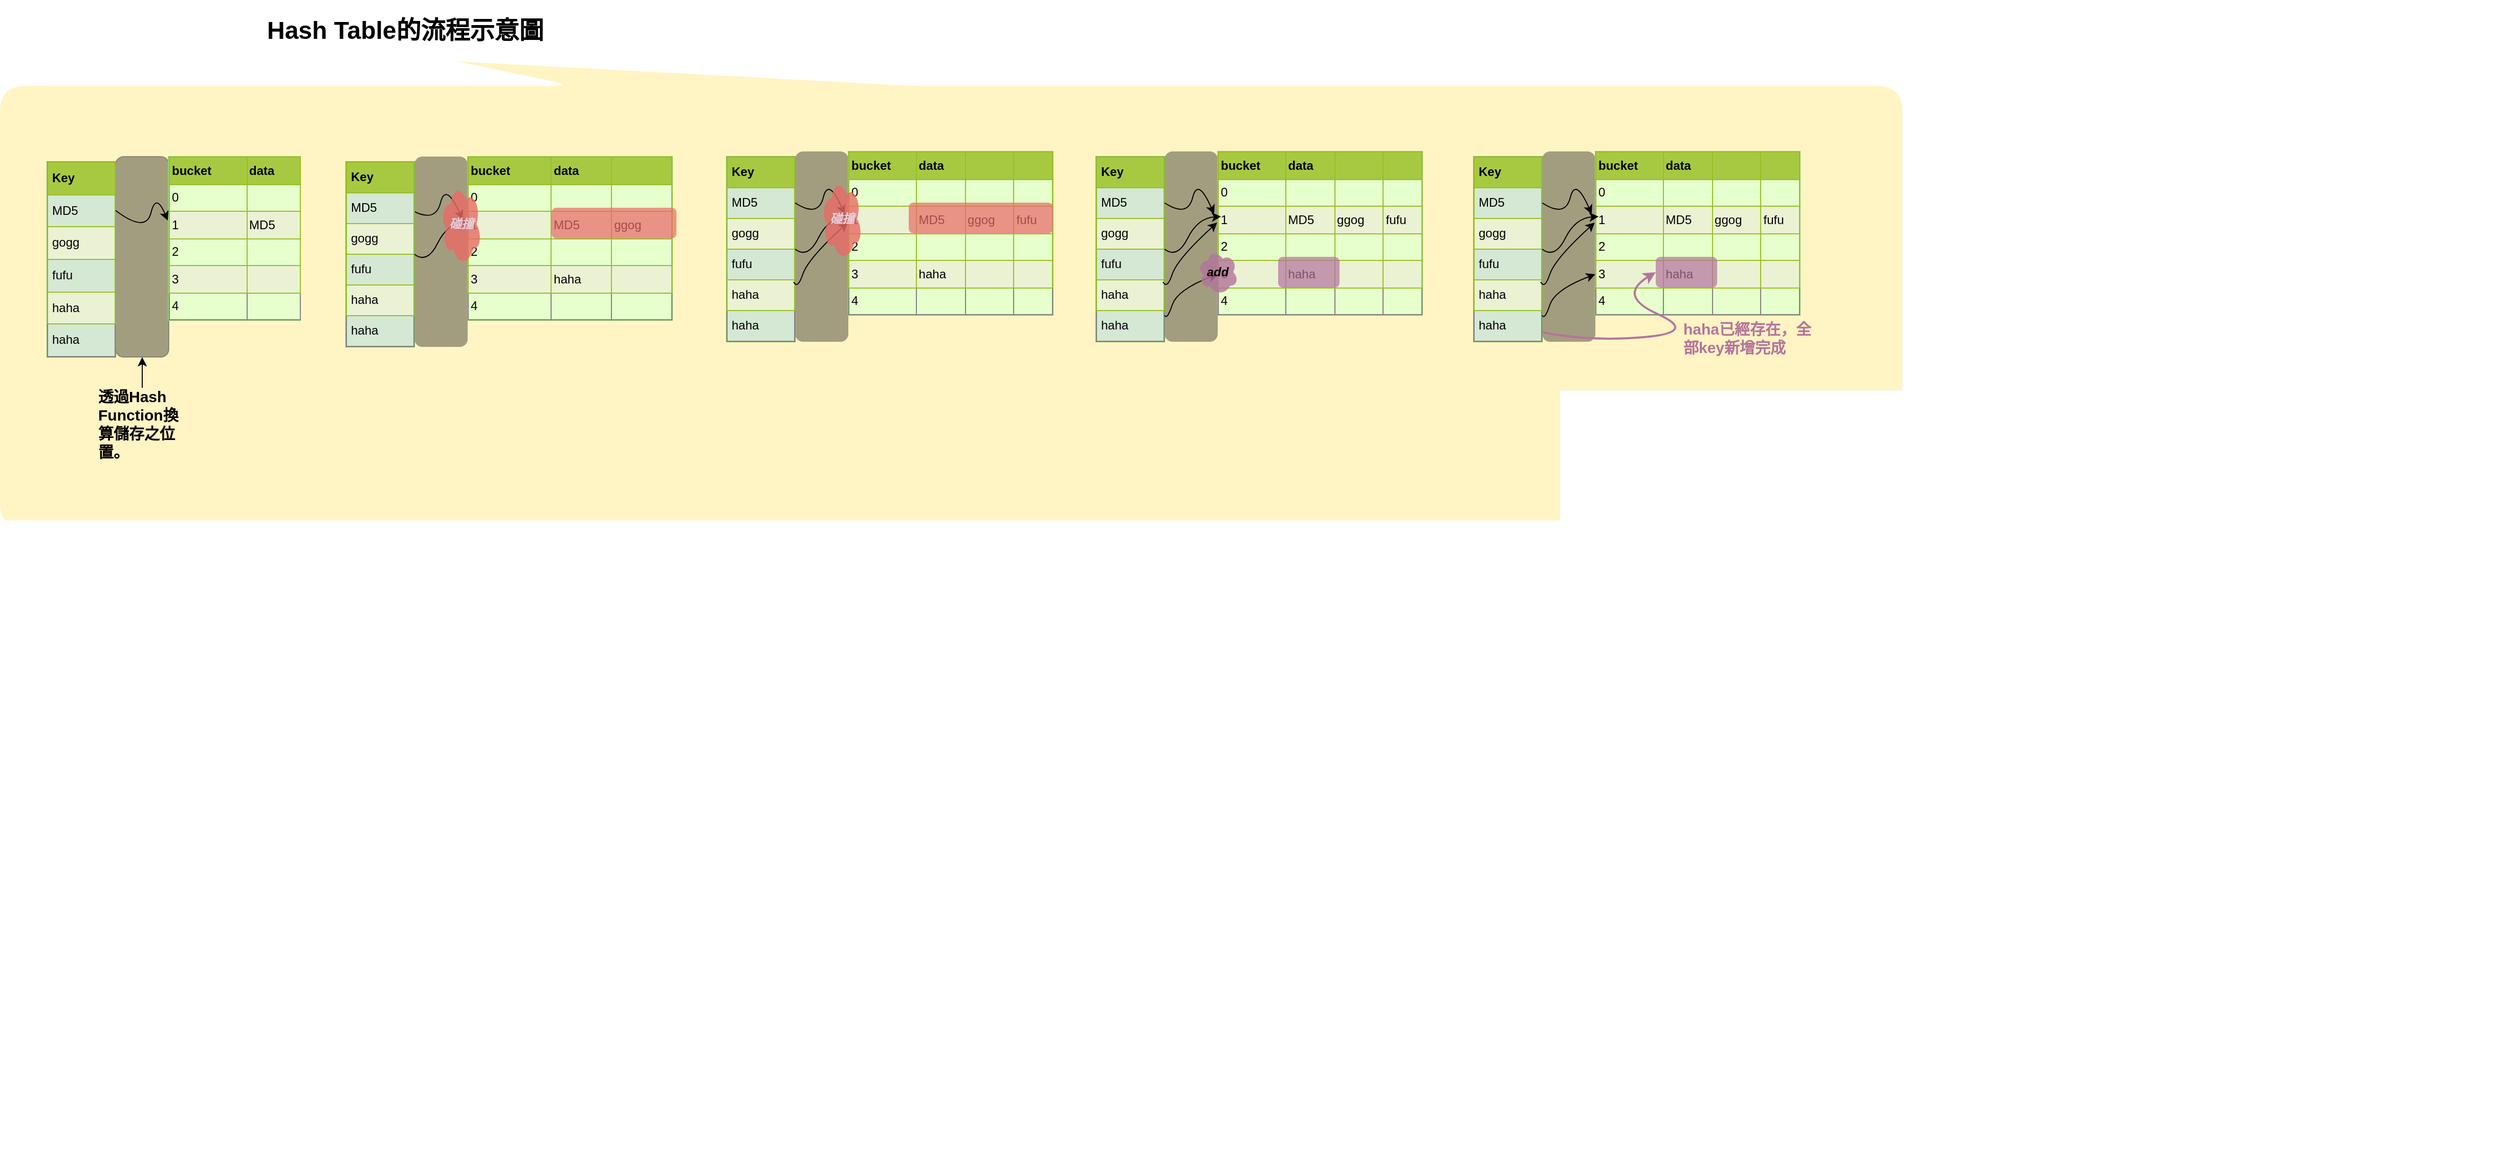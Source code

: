 <mxfile version="12.3.3" type="device" pages="1"><diagram id="zfg-Ta_0PXxhBNGtbEZO" name="第1頁"><mxGraphModel dx="768" dy="506" grid="1" gridSize="10" guides="1" tooltips="1" connect="1" arrows="1" fold="1" page="1" pageScale="1" pageWidth="827" pageHeight="1169" math="0" shadow="0"><root><mxCell id="0"/><mxCell id="1" parent="0"/><mxCell id="-Kiuao5-XQmQE-Mk2HIP-12" value="" style="group;opacity=40;container=1;fontStyle=1" parent="1" vertex="1" connectable="0"><mxGeometry x="26" y="100" width="2426" height="1118" as="geometry"/></mxCell><mxCell id="Rqk1GjuLt_yA-Oc96qdx-2" value="" style="shape=callout;whiteSpace=wrap;html=1;perimeter=calloutPerimeter;fontFamily=Helvetica;fontSize=12;fontColor=#000000;align=center;strokeColor=none;strokeWidth=8;rounded=1;arcSize=50;base=330;fillColor=#FFF4C3;position2=0.76;rotation=180;size=24;position=0.52;" vertex="1" parent="-Kiuao5-XQmQE-Mk2HIP-12"><mxGeometry x="-16" y="41" width="1859" height="457" as="geometry"/></mxCell><mxCell id="Rqk1GjuLt_yA-Oc96qdx-5" value="" style="rounded=1;whiteSpace=wrap;html=1;strokeColor=#36393d;fillColor=#1A1A1A;opacity=40;" vertex="1" parent="-Kiuao5-XQmQE-Mk2HIP-12"><mxGeometry x="97" y="134" width="52" height="196" as="geometry"/></mxCell><mxCell id="Rqk1GjuLt_yA-Oc96qdx-1" value="&lt;h1&gt;Hash Table的流程示意圖&lt;/h1&gt;" style="text;html=1;strokeColor=none;fillColor=none;spacing=5;spacingTop=-20;whiteSpace=wrap;overflow=hidden;rounded=0;glass=0;comic=1;" vertex="1" parent="-Kiuao5-XQmQE-Mk2HIP-12"><mxGeometry x="239.5" y="-8.886" width="330" height="116.856" as="geometry"/></mxCell><mxCell id="Rqk1GjuLt_yA-Oc96qdx-3" value="&lt;table border=&quot;1&quot; width=&quot;100%&quot; cellpadding=&quot;4&quot; style=&quot;width: 100% ; height: 100% ; border-collapse: collapse&quot;&gt;&lt;tbody&gt;&lt;tr style=&quot;background-color: rgb(167 , 201 , 66) ; border: 1px solid rgb(152 , 191 , 33)&quot;&gt;&lt;th align=&quot;left&quot;&gt;Key&lt;/th&gt;&lt;/tr&gt;&lt;tr style=&quot;border: 1px solid #98bf21&quot;&gt;&lt;td&gt;MD5&lt;/td&gt;&lt;/tr&gt;&lt;tr style=&quot;background-color: #eaf2d3 ; border: 1px solid #98bf21&quot;&gt;&lt;td&gt;gogg&lt;/td&gt;&lt;/tr&gt;&lt;tr style=&quot;border: 1px solid #98bf21&quot;&gt;&lt;td&gt;fufu&lt;/td&gt;&lt;/tr&gt;&lt;tr style=&quot;background-color: #eaf2d3 ; border: 1px solid #98bf21&quot;&gt;&lt;td&gt;haha&lt;/td&gt;&lt;/tr&gt;&lt;tr&gt;&lt;td&gt;haha&lt;/td&gt;&lt;/tr&gt;&lt;/tbody&gt;&lt;/table&gt;" style="text;html=1;strokeColor=#82b366;fillColor=#d5e8d4;overflow=fill;rounded=0;" vertex="1" parent="-Kiuao5-XQmQE-Mk2HIP-12"><mxGeometry x="30" y="139" width="67" height="191" as="geometry"/></mxCell><mxCell id="Rqk1GjuLt_yA-Oc96qdx-6" value="&lt;table border=&quot;1&quot; width=&quot;100%&quot; cellpadding=&quot;2&quot; style=&quot;width: 100% ; height: 100% ; border-collapse: collapse&quot; align=&quot;center&quot;&gt;&lt;tbody&gt;&lt;tr style=&quot;background-color: rgb(167 , 201 , 66) ; border: 1px solid rgb(152 , 191 , 33)&quot;&gt;&lt;th align=&quot;left&quot;&gt;bucket&lt;/th&gt;&lt;th align=&quot;left&quot;&gt;data&lt;/th&gt;&lt;/tr&gt;&lt;tr style=&quot;border: 1px solid #98bf21&quot;&gt;&lt;td&gt;0&lt;/td&gt;&lt;td&gt;&lt;br&gt;&lt;/td&gt;&lt;/tr&gt;&lt;tr style=&quot;background-color: #eaf2d3 ; border: 1px solid #98bf21&quot;&gt;&lt;td&gt;1&lt;/td&gt;&lt;td&gt;MD5&lt;/td&gt;&lt;/tr&gt;&lt;tr style=&quot;border: 1px solid #98bf21&quot;&gt;&lt;td&gt;2&lt;/td&gt;&lt;td&gt;&lt;br&gt;&lt;/td&gt;&lt;/tr&gt;&lt;tr style=&quot;background-color: #eaf2d3 ; border: 1px solid #98bf21&quot;&gt;&lt;td&gt;3&lt;/td&gt;&lt;td&gt;&lt;br&gt;&lt;/td&gt;&lt;/tr&gt;&lt;tr&gt;&lt;td&gt;4&lt;/td&gt;&lt;td&gt;&lt;br&gt;&lt;/td&gt;&lt;/tr&gt;&lt;/tbody&gt;&lt;/table&gt;" style="text;html=1;strokeColor=#97D077;fillColor=#E6FFCC;overflow=fill;rounded=0;fontColor=#000000;" vertex="1" parent="-Kiuao5-XQmQE-Mk2HIP-12"><mxGeometry x="148.5" y="134" width="129" height="160" as="geometry"/></mxCell><mxCell id="Rqk1GjuLt_yA-Oc96qdx-9" value="" style="curved=1;endArrow=classic;html=1;exitX=1;exitY=0.25;exitDx=0;exitDy=0;entryX=-0.018;entryY=0.383;entryDx=0;entryDy=0;entryPerimeter=0;" edge="1" parent="-Kiuao5-XQmQE-Mk2HIP-12"><mxGeometry width="50" height="50" relative="1" as="geometry"><mxPoint x="387" y="186.75" as="sourcePoint"/><mxPoint x="436.178" y="195.28" as="targetPoint"/><Array as="points"><mxPoint x="409.5" y="199"/><mxPoint x="419.5" y="159"/></Array></mxGeometry></mxCell><mxCell id="Rqk1GjuLt_yA-Oc96qdx-15" style="edgeStyle=orthogonalEdgeStyle;rounded=0;orthogonalLoop=1;jettySize=auto;html=1;entryX=0.5;entryY=1;entryDx=0;entryDy=0;fontColor=#000000;" edge="1" parent="-Kiuao5-XQmQE-Mk2HIP-12" source="Rqk1GjuLt_yA-Oc96qdx-11" target="Rqk1GjuLt_yA-Oc96qdx-5"><mxGeometry relative="1" as="geometry"/></mxCell><mxCell id="Rqk1GjuLt_yA-Oc96qdx-11" value="&lt;h1 style=&quot;font-size: 15px&quot;&gt;&lt;font style=&quot;font-size: 15px&quot;&gt;透過Hash Function換算儲存之位置。&lt;/font&gt;&lt;/h1&gt;" style="text;html=1;strokeColor=none;fillColor=none;spacing=5;spacingTop=-20;whiteSpace=wrap;overflow=hidden;rounded=0;fontColor=#000000;" vertex="1" parent="-Kiuao5-XQmQE-Mk2HIP-12"><mxGeometry x="75" y="360" width="96" height="70" as="geometry"/></mxCell><mxCell id="Rqk1GjuLt_yA-Oc96qdx-51" value="" style="rounded=1;whiteSpace=wrap;html=1;strokeColor=none;fillColor=#1A1A1A;opacity=40;" vertex="1" parent="-Kiuao5-XQmQE-Mk2HIP-12"><mxGeometry x="761" y="129" width="52" height="186" as="geometry"/></mxCell><mxCell id="Rqk1GjuLt_yA-Oc96qdx-52" value="&lt;table border=&quot;1&quot; width=&quot;100%&quot; cellpadding=&quot;4&quot; style=&quot;width: 100% ; height: 100% ; border-collapse: collapse&quot;&gt;&lt;tbody&gt;&lt;tr style=&quot;background-color: rgb(167 , 201 , 66) ; border: 1px solid rgb(152 , 191 , 33)&quot;&gt;&lt;th align=&quot;left&quot;&gt;Key&lt;/th&gt;&lt;/tr&gt;&lt;tr style=&quot;border: 1px solid #98bf21&quot;&gt;&lt;td&gt;MD5&lt;/td&gt;&lt;/tr&gt;&lt;tr style=&quot;background-color: #eaf2d3 ; border: 1px solid #98bf21&quot;&gt;&lt;td&gt;gogg&lt;/td&gt;&lt;/tr&gt;&lt;tr style=&quot;border: 1px solid #98bf21&quot;&gt;&lt;td&gt;fufu&lt;/td&gt;&lt;/tr&gt;&lt;tr style=&quot;background-color: #eaf2d3 ; border: 1px solid #98bf21&quot;&gt;&lt;td&gt;haha&lt;/td&gt;&lt;/tr&gt;&lt;tr&gt;&lt;td&gt;haha&lt;/td&gt;&lt;/tr&gt;&lt;/tbody&gt;&lt;/table&gt;" style="text;html=1;strokeColor=#82b366;fillColor=#d5e8d4;overflow=fill;rounded=0;" vertex="1" parent="-Kiuao5-XQmQE-Mk2HIP-12"><mxGeometry x="694" y="134" width="67" height="181" as="geometry"/></mxCell><mxCell id="Rqk1GjuLt_yA-Oc96qdx-53" value="" style="curved=1;endArrow=classic;html=1;entryX=-0.003;entryY=0.434;entryDx=0;entryDy=0;entryPerimeter=0;" edge="1" parent="-Kiuao5-XQmQE-Mk2HIP-12" target="Rqk1GjuLt_yA-Oc96qdx-54"><mxGeometry width="50" height="50" relative="1" as="geometry"><mxPoint x="759.5" y="256.533" as="sourcePoint"/><mxPoint x="795.5" y="-66" as="targetPoint"/><Array as="points"><mxPoint x="763.5" y="264"/><mxPoint x="773.5" y="234"/></Array></mxGeometry></mxCell><mxCell id="Rqk1GjuLt_yA-Oc96qdx-54" value="&lt;table border=&quot;1&quot; width=&quot;100%&quot; cellpadding=&quot;2&quot; style=&quot;width: 100% ; height: 100% ; border-collapse: collapse&quot; align=&quot;center&quot;&gt;&lt;tbody&gt;&lt;tr style=&quot;background-color: rgb(167 , 201 , 66) ; border: 1px solid rgb(152 , 191 , 33)&quot;&gt;&lt;th align=&quot;left&quot;&gt;bucket&lt;/th&gt;&lt;th align=&quot;left&quot;&gt;data&lt;/th&gt;&lt;td&gt;&lt;br&gt;&lt;/td&gt;&lt;td&gt;&lt;br&gt;&lt;/td&gt;&lt;/tr&gt;&lt;tr style=&quot;border: 1px solid #98bf21&quot;&gt;&lt;td&gt;0&lt;/td&gt;&lt;td&gt;&lt;br&gt;&lt;/td&gt;&lt;td&gt;&lt;br&gt;&lt;/td&gt;&lt;td&gt;&lt;br&gt;&lt;/td&gt;&lt;/tr&gt;&lt;tr style=&quot;background-color: #eaf2d3 ; border: 1px solid #98bf21&quot;&gt;&lt;td&gt;1&lt;/td&gt;&lt;td&gt;MD5&lt;/td&gt;&lt;td&gt;ggog&lt;/td&gt;&lt;td&gt;fufu&lt;/td&gt;&lt;/tr&gt;&lt;tr style=&quot;border: 1px solid #98bf21&quot;&gt;&lt;td&gt;2&lt;/td&gt;&lt;td&gt;&lt;br&gt;&lt;/td&gt;&lt;td&gt;&lt;br&gt;&lt;/td&gt;&lt;td&gt;&lt;br&gt;&lt;/td&gt;&lt;/tr&gt;&lt;tr style=&quot;background-color: #eaf2d3 ; border: 1px solid #98bf21&quot;&gt;&lt;td&gt;3&lt;/td&gt;&lt;td&gt;haha&lt;/td&gt;&lt;td&gt;&lt;br&gt;&lt;/td&gt;&lt;td&gt;&lt;br&gt;&lt;/td&gt;&lt;/tr&gt;&lt;tr&gt;&lt;td&gt;4&lt;/td&gt;&lt;td&gt;&lt;br&gt;&lt;/td&gt;&lt;td&gt;&lt;br&gt;&lt;/td&gt;&lt;td&gt;&lt;br&gt;&lt;/td&gt;&lt;/tr&gt;&lt;/tbody&gt;&lt;/table&gt;" style="text;html=1;strokeColor=#97D077;fillColor=#E6FFCC;overflow=fill;rounded=0;fontColor=#000000;" vertex="1" parent="-Kiuao5-XQmQE-Mk2HIP-12"><mxGeometry x="813" y="129" width="200" height="160" as="geometry"/></mxCell><mxCell id="Rqk1GjuLt_yA-Oc96qdx-56" value="" style="curved=1;endArrow=classic;html=1;exitX=1;exitY=0.5;exitDx=0;exitDy=0;entryX=0.016;entryY=0.398;entryDx=0;entryDy=0;entryPerimeter=0;" edge="1" parent="-Kiuao5-XQmQE-Mk2HIP-12" source="Rqk1GjuLt_yA-Oc96qdx-52" target="Rqk1GjuLt_yA-Oc96qdx-54"><mxGeometry width="50" height="50" relative="1" as="geometry"><mxPoint x="575.5" y="434" as="sourcePoint"/><mxPoint x="785.5" y="-86" as="targetPoint"/><Array as="points"><mxPoint x="773.5" y="234"/><mxPoint x="793.5" y="194"/></Array></mxGeometry></mxCell><mxCell id="Rqk1GjuLt_yA-Oc96qdx-57" value="" style="curved=1;endArrow=classic;html=1;exitX=1;exitY=0.25;exitDx=0;exitDy=0;entryX=-0.018;entryY=0.383;entryDx=0;entryDy=0;entryPerimeter=0;" edge="1" parent="-Kiuao5-XQmQE-Mk2HIP-12" source="Rqk1GjuLt_yA-Oc96qdx-52" target="Rqk1GjuLt_yA-Oc96qdx-54"><mxGeometry width="50" height="50" relative="1" as="geometry"><mxPoint x="681.5" y="-116" as="sourcePoint"/><mxPoint x="795.5" y="-96" as="targetPoint"/><Array as="points"><mxPoint x="783.5" y="194"/><mxPoint x="793.5" y="154"/></Array></mxGeometry></mxCell><mxCell id="Rqk1GjuLt_yA-Oc96qdx-58" value="&lt;b&gt;&lt;i&gt;&lt;font color=&quot;#e6d0de&quot;&gt;碰撞&lt;/font&gt;&lt;/i&gt;&lt;/b&gt;" style="ellipse;shape=cloud;whiteSpace=wrap;html=1;gradientColor=none;gradientDirection=west;fillColor=#EA6B66;strokeColor=none;strokeWidth=5;opacity=80;" vertex="1" parent="-Kiuao5-XQmQE-Mk2HIP-12"><mxGeometry x="786.5" y="155" width="40" height="80" as="geometry"/></mxCell><mxCell id="Rqk1GjuLt_yA-Oc96qdx-59" value="" style="rounded=1;whiteSpace=wrap;html=1;fontFamily=Helvetica;fontSize=12;fontColor=#000000;align=center;strokeWidth=5;fillColor=#EA6B66;strokeColor=none;opacity=70;" vertex="1" parent="-Kiuao5-XQmQE-Mk2HIP-12"><mxGeometry x="872" y="179" width="141" height="30" as="geometry"/></mxCell><mxCell id="Rqk1GjuLt_yA-Oc96qdx-65" value="" style="rounded=1;whiteSpace=wrap;html=1;strokeColor=none;fillColor=#1A1A1A;opacity=40;" vertex="1" parent="-Kiuao5-XQmQE-Mk2HIP-12"><mxGeometry x="1122" y="129" width="52" height="186" as="geometry"/></mxCell><mxCell id="Rqk1GjuLt_yA-Oc96qdx-66" value="&lt;table border=&quot;1&quot; width=&quot;100%&quot; cellpadding=&quot;4&quot; style=&quot;width: 100% ; height: 100% ; border-collapse: collapse&quot;&gt;&lt;tbody&gt;&lt;tr style=&quot;background-color: rgb(167 , 201 , 66) ; border: 1px solid rgb(152 , 191 , 33)&quot;&gt;&lt;th align=&quot;left&quot;&gt;Key&lt;/th&gt;&lt;/tr&gt;&lt;tr style=&quot;border: 1px solid #98bf21&quot;&gt;&lt;td&gt;MD5&lt;/td&gt;&lt;/tr&gt;&lt;tr style=&quot;background-color: #eaf2d3 ; border: 1px solid #98bf21&quot;&gt;&lt;td&gt;gogg&lt;/td&gt;&lt;/tr&gt;&lt;tr style=&quot;border: 1px solid #98bf21&quot;&gt;&lt;td&gt;fufu&lt;/td&gt;&lt;/tr&gt;&lt;tr style=&quot;background-color: #eaf2d3 ; border: 1px solid #98bf21&quot;&gt;&lt;td&gt;haha&lt;/td&gt;&lt;/tr&gt;&lt;tr&gt;&lt;td&gt;haha&lt;/td&gt;&lt;/tr&gt;&lt;/tbody&gt;&lt;/table&gt;" style="text;html=1;strokeColor=#82b366;fillColor=#d5e8d4;overflow=fill;rounded=0;" vertex="1" parent="-Kiuao5-XQmQE-Mk2HIP-12"><mxGeometry x="1055" y="134" width="67" height="181" as="geometry"/></mxCell><mxCell id="Rqk1GjuLt_yA-Oc96qdx-67" value="" style="curved=1;endArrow=classic;html=1;entryX=-0.003;entryY=0.434;entryDx=0;entryDy=0;entryPerimeter=0;" edge="1" target="Rqk1GjuLt_yA-Oc96qdx-68" parent="-Kiuao5-XQmQE-Mk2HIP-12"><mxGeometry width="50" height="50" relative="1" as="geometry"><mxPoint x="1120.5" y="256.533" as="sourcePoint"/><mxPoint x="1130.5" y="-166" as="targetPoint"/><Array as="points"><mxPoint x="1124.5" y="264"/><mxPoint x="1134.5" y="234"/></Array></mxGeometry></mxCell><mxCell id="Rqk1GjuLt_yA-Oc96qdx-68" value="&lt;table border=&quot;1&quot; width=&quot;100%&quot; cellpadding=&quot;2&quot; style=&quot;width: 100% ; height: 100% ; border-collapse: collapse&quot; align=&quot;center&quot;&gt;&lt;tbody&gt;&lt;tr style=&quot;background-color: rgb(167 , 201 , 66) ; border: 1px solid rgb(152 , 191 , 33)&quot;&gt;&lt;th align=&quot;left&quot;&gt;bucket&lt;/th&gt;&lt;th align=&quot;left&quot;&gt;data&lt;/th&gt;&lt;td&gt;&lt;br&gt;&lt;/td&gt;&lt;td&gt;&lt;br&gt;&lt;/td&gt;&lt;/tr&gt;&lt;tr style=&quot;border: 1px solid #98bf21&quot;&gt;&lt;td&gt;0&lt;/td&gt;&lt;td&gt;&lt;br&gt;&lt;/td&gt;&lt;td&gt;&lt;br&gt;&lt;/td&gt;&lt;td&gt;&lt;br&gt;&lt;/td&gt;&lt;/tr&gt;&lt;tr style=&quot;background-color: #eaf2d3 ; border: 1px solid #98bf21&quot;&gt;&lt;td&gt;1&lt;/td&gt;&lt;td&gt;MD5&lt;/td&gt;&lt;td&gt;ggog&lt;/td&gt;&lt;td&gt;fufu&lt;/td&gt;&lt;/tr&gt;&lt;tr style=&quot;border: 1px solid #98bf21&quot;&gt;&lt;td&gt;2&lt;/td&gt;&lt;td&gt;&lt;br&gt;&lt;/td&gt;&lt;td&gt;&lt;br&gt;&lt;/td&gt;&lt;td&gt;&lt;br&gt;&lt;/td&gt;&lt;/tr&gt;&lt;tr style=&quot;background-color: #eaf2d3 ; border: 1px solid #98bf21&quot;&gt;&lt;td&gt;3&lt;/td&gt;&lt;td&gt;haha&lt;/td&gt;&lt;td&gt;&lt;br&gt;&lt;/td&gt;&lt;td&gt;&lt;br&gt;&lt;/td&gt;&lt;/tr&gt;&lt;tr&gt;&lt;td&gt;4&lt;/td&gt;&lt;td&gt;&lt;br&gt;&lt;/td&gt;&lt;td&gt;&lt;br&gt;&lt;/td&gt;&lt;td&gt;&lt;br&gt;&lt;/td&gt;&lt;/tr&gt;&lt;/tbody&gt;&lt;/table&gt;" style="text;html=1;strokeColor=#97D077;fillColor=#E6FFCC;overflow=fill;rounded=0;fontColor=#000000;" vertex="1" parent="-Kiuao5-XQmQE-Mk2HIP-12"><mxGeometry x="1174" y="129" width="200" height="160" as="geometry"/></mxCell><mxCell id="Rqk1GjuLt_yA-Oc96qdx-69" value="" style="curved=1;endArrow=classic;html=1;entryX=0;entryY=0.75;entryDx=0;entryDy=0;" edge="1" source="Rqk1GjuLt_yA-Oc96qdx-66" target="Rqk1GjuLt_yA-Oc96qdx-68" parent="-Kiuao5-XQmQE-Mk2HIP-12"><mxGeometry width="50" height="50" relative="1" as="geometry"><mxPoint x="1060.5" y="-106" as="sourcePoint"/><mxPoint x="1080.5" y="-136" as="targetPoint"/><Array as="points"><mxPoint x="1124.5" y="294"/><mxPoint x="1134.5" y="264"/></Array></mxGeometry></mxCell><mxCell id="Rqk1GjuLt_yA-Oc96qdx-70" value="" style="curved=1;endArrow=classic;html=1;exitX=1;exitY=0.5;exitDx=0;exitDy=0;entryX=0.016;entryY=0.398;entryDx=0;entryDy=0;entryPerimeter=0;" edge="1" source="Rqk1GjuLt_yA-Oc96qdx-66" target="Rqk1GjuLt_yA-Oc96qdx-68" parent="-Kiuao5-XQmQE-Mk2HIP-12"><mxGeometry width="50" height="50" relative="1" as="geometry"><mxPoint x="910.5" y="334" as="sourcePoint"/><mxPoint x="1120.5" y="-186" as="targetPoint"/><Array as="points"><mxPoint x="1134.5" y="234"/><mxPoint x="1154.5" y="194"/></Array></mxGeometry></mxCell><mxCell id="Rqk1GjuLt_yA-Oc96qdx-71" value="" style="curved=1;endArrow=classic;html=1;exitX=1;exitY=0.25;exitDx=0;exitDy=0;entryX=-0.018;entryY=0.383;entryDx=0;entryDy=0;entryPerimeter=0;" edge="1" source="Rqk1GjuLt_yA-Oc96qdx-66" target="Rqk1GjuLt_yA-Oc96qdx-68" parent="-Kiuao5-XQmQE-Mk2HIP-12"><mxGeometry width="50" height="50" relative="1" as="geometry"><mxPoint x="1016.5" y="-216" as="sourcePoint"/><mxPoint x="1130.5" y="-196" as="targetPoint"/><Array as="points"><mxPoint x="1144.5" y="194"/><mxPoint x="1154.5" y="154"/></Array></mxGeometry></mxCell><mxCell id="Rqk1GjuLt_yA-Oc96qdx-74" value="&lt;b&gt;&lt;i&gt;add&lt;/i&gt;&lt;/b&gt;" style="ellipse;shape=cloud;whiteSpace=wrap;html=1;gradientDirection=west;fillColor=#B5739D;strokeColor=none;strokeWidth=5;opacity=80;fontColor=#000000;" vertex="1" parent="-Kiuao5-XQmQE-Mk2HIP-12"><mxGeometry x="1154" y="225" width="40" height="44" as="geometry"/></mxCell><mxCell id="Rqk1GjuLt_yA-Oc96qdx-75" value="" style="rounded=1;whiteSpace=wrap;html=1;fontFamily=Helvetica;fontSize=12;fontColor=#000000;align=center;strokeWidth=5;fillColor=#B5739D;strokeColor=none;opacity=70;" vertex="1" parent="-Kiuao5-XQmQE-Mk2HIP-12"><mxGeometry x="1233" y="232" width="60" height="30" as="geometry"/></mxCell><mxCell id="Rqk1GjuLt_yA-Oc96qdx-78" value="" style="rounded=1;whiteSpace=wrap;html=1;strokeColor=none;fillColor=#1A1A1A;opacity=40;" vertex="1" parent="-Kiuao5-XQmQE-Mk2HIP-12"><mxGeometry x="1491" y="129" width="52" height="186" as="geometry"/></mxCell><mxCell id="Rqk1GjuLt_yA-Oc96qdx-79" value="&lt;table border=&quot;1&quot; width=&quot;100%&quot; cellpadding=&quot;4&quot; style=&quot;width: 100% ; height: 100% ; border-collapse: collapse&quot;&gt;&lt;tbody&gt;&lt;tr style=&quot;background-color: rgb(167 , 201 , 66) ; border: 1px solid rgb(152 , 191 , 33)&quot;&gt;&lt;th align=&quot;left&quot;&gt;Key&lt;/th&gt;&lt;/tr&gt;&lt;tr style=&quot;border: 1px solid #98bf21&quot;&gt;&lt;td&gt;MD5&lt;/td&gt;&lt;/tr&gt;&lt;tr style=&quot;background-color: #eaf2d3 ; border: 1px solid #98bf21&quot;&gt;&lt;td&gt;gogg&lt;/td&gt;&lt;/tr&gt;&lt;tr style=&quot;border: 1px solid #98bf21&quot;&gt;&lt;td&gt;fufu&lt;/td&gt;&lt;/tr&gt;&lt;tr style=&quot;background-color: #eaf2d3 ; border: 1px solid #98bf21&quot;&gt;&lt;td&gt;haha&lt;/td&gt;&lt;/tr&gt;&lt;tr&gt;&lt;td&gt;haha&lt;/td&gt;&lt;/tr&gt;&lt;/tbody&gt;&lt;/table&gt;" style="text;html=1;strokeColor=#82b366;fillColor=#d5e8d4;overflow=fill;rounded=0;" vertex="1" parent="-Kiuao5-XQmQE-Mk2HIP-12"><mxGeometry x="1424" y="134" width="67" height="181" as="geometry"/></mxCell><mxCell id="Rqk1GjuLt_yA-Oc96qdx-80" value="" style="curved=1;endArrow=classic;html=1;entryX=-0.003;entryY=0.434;entryDx=0;entryDy=0;entryPerimeter=0;" edge="1" target="Rqk1GjuLt_yA-Oc96qdx-81" parent="-Kiuao5-XQmQE-Mk2HIP-12"><mxGeometry width="50" height="50" relative="1" as="geometry"><mxPoint x="1489.5" y="256.533" as="sourcePoint"/><mxPoint x="1473.5" y="-266" as="targetPoint"/><Array as="points"><mxPoint x="1493.5" y="264"/><mxPoint x="1503.5" y="234"/></Array></mxGeometry></mxCell><mxCell id="Rqk1GjuLt_yA-Oc96qdx-81" value="&lt;table border=&quot;1&quot; width=&quot;100%&quot; cellpadding=&quot;2&quot; style=&quot;width: 100% ; height: 100% ; border-collapse: collapse&quot; align=&quot;center&quot;&gt;&lt;tbody&gt;&lt;tr style=&quot;background-color: rgb(167 , 201 , 66) ; border: 1px solid rgb(152 , 191 , 33)&quot;&gt;&lt;th align=&quot;left&quot;&gt;bucket&lt;/th&gt;&lt;th align=&quot;left&quot;&gt;data&lt;/th&gt;&lt;td&gt;&lt;br&gt;&lt;/td&gt;&lt;td&gt;&lt;br&gt;&lt;/td&gt;&lt;/tr&gt;&lt;tr style=&quot;border: 1px solid #98bf21&quot;&gt;&lt;td&gt;0&lt;/td&gt;&lt;td&gt;&lt;br&gt;&lt;/td&gt;&lt;td&gt;&lt;br&gt;&lt;/td&gt;&lt;td&gt;&lt;br&gt;&lt;/td&gt;&lt;/tr&gt;&lt;tr style=&quot;background-color: #eaf2d3 ; border: 1px solid #98bf21&quot;&gt;&lt;td&gt;1&lt;/td&gt;&lt;td&gt;MD5&lt;/td&gt;&lt;td&gt;ggog&lt;/td&gt;&lt;td&gt;fufu&lt;/td&gt;&lt;/tr&gt;&lt;tr style=&quot;border: 1px solid #98bf21&quot;&gt;&lt;td&gt;2&lt;/td&gt;&lt;td&gt;&lt;br&gt;&lt;/td&gt;&lt;td&gt;&lt;br&gt;&lt;/td&gt;&lt;td&gt;&lt;br&gt;&lt;/td&gt;&lt;/tr&gt;&lt;tr style=&quot;background-color: #eaf2d3 ; border: 1px solid #98bf21&quot;&gt;&lt;td&gt;3&lt;/td&gt;&lt;td&gt;haha&lt;/td&gt;&lt;td&gt;&lt;br&gt;&lt;/td&gt;&lt;td&gt;&lt;br&gt;&lt;/td&gt;&lt;/tr&gt;&lt;tr&gt;&lt;td&gt;4&lt;/td&gt;&lt;td&gt;&lt;br&gt;&lt;/td&gt;&lt;td&gt;&lt;br&gt;&lt;/td&gt;&lt;td&gt;&lt;br&gt;&lt;/td&gt;&lt;/tr&gt;&lt;/tbody&gt;&lt;/table&gt;" style="text;html=1;strokeColor=#97D077;fillColor=#E6FFCC;overflow=fill;rounded=0;fontColor=#000000;" vertex="1" parent="-Kiuao5-XQmQE-Mk2HIP-12"><mxGeometry x="1543" y="129" width="200" height="160" as="geometry"/></mxCell><mxCell id="Rqk1GjuLt_yA-Oc96qdx-82" value="" style="curved=1;endArrow=classic;html=1;entryX=0;entryY=0.75;entryDx=0;entryDy=0;" edge="1" source="Rqk1GjuLt_yA-Oc96qdx-79" target="Rqk1GjuLt_yA-Oc96qdx-81" parent="-Kiuao5-XQmQE-Mk2HIP-12"><mxGeometry width="50" height="50" relative="1" as="geometry"><mxPoint x="1403.5" y="-206" as="sourcePoint"/><mxPoint x="1423.5" y="-236" as="targetPoint"/><Array as="points"><mxPoint x="1493.5" y="294"/><mxPoint x="1503.5" y="264"/></Array></mxGeometry></mxCell><mxCell id="Rqk1GjuLt_yA-Oc96qdx-83" value="" style="curved=1;endArrow=classic;html=1;exitX=1;exitY=0.5;exitDx=0;exitDy=0;entryX=0.016;entryY=0.398;entryDx=0;entryDy=0;entryPerimeter=0;" edge="1" source="Rqk1GjuLt_yA-Oc96qdx-79" target="Rqk1GjuLt_yA-Oc96qdx-81" parent="-Kiuao5-XQmQE-Mk2HIP-12"><mxGeometry width="50" height="50" relative="1" as="geometry"><mxPoint x="1253.5" y="234" as="sourcePoint"/><mxPoint x="1463.5" y="-286" as="targetPoint"/><Array as="points"><mxPoint x="1503.5" y="234"/><mxPoint x="1523.5" y="194"/></Array></mxGeometry></mxCell><mxCell id="Rqk1GjuLt_yA-Oc96qdx-84" value="" style="curved=1;endArrow=classic;html=1;exitX=1;exitY=0.25;exitDx=0;exitDy=0;entryX=-0.018;entryY=0.383;entryDx=0;entryDy=0;entryPerimeter=0;" edge="1" source="Rqk1GjuLt_yA-Oc96qdx-79" target="Rqk1GjuLt_yA-Oc96qdx-81" parent="-Kiuao5-XQmQE-Mk2HIP-12"><mxGeometry width="50" height="50" relative="1" as="geometry"><mxPoint x="1359.5" y="-316" as="sourcePoint"/><mxPoint x="1473.5" y="-296" as="targetPoint"/><Array as="points"><mxPoint x="1513.5" y="194"/><mxPoint x="1523.5" y="154"/></Array></mxGeometry></mxCell><mxCell id="Rqk1GjuLt_yA-Oc96qdx-88" value="" style="rounded=1;whiteSpace=wrap;html=1;fontFamily=Helvetica;fontSize=12;fontColor=#000000;align=center;strokeWidth=5;fillColor=#B5739D;strokeColor=none;opacity=70;" vertex="1" parent="-Kiuao5-XQmQE-Mk2HIP-12"><mxGeometry x="1602" y="232" width="60" height="30" as="geometry"/></mxCell><mxCell id="Rqk1GjuLt_yA-Oc96qdx-89" value="" style="curved=1;endArrow=classic;html=1;fontColor=#000000;exitX=1.005;exitY=0.948;exitDx=0;exitDy=0;exitPerimeter=0;entryX=0;entryY=0.5;entryDx=0;entryDy=0;strokeColor=#B5739D;strokeWidth=2;" edge="1" source="Rqk1GjuLt_yA-Oc96qdx-79" target="Rqk1GjuLt_yA-Oc96qdx-88" parent="-Kiuao5-XQmQE-Mk2HIP-12"><mxGeometry width="50" height="50" relative="1" as="geometry"><mxPoint x="1408" y="15" as="sourcePoint"/><mxPoint x="1458" y="-35" as="targetPoint"/><Array as="points"><mxPoint x="1536" y="315"/><mxPoint x="1644" y="306"/><mxPoint x="1564" y="270"/></Array></mxGeometry></mxCell><mxCell id="Rqk1GjuLt_yA-Oc96qdx-90" value="&lt;h1 style=&quot;font-size: 15px&quot;&gt;haha已經存在，全部key新增完成&lt;/h1&gt;" style="text;html=1;strokeColor=none;fillColor=none;spacing=5;spacingTop=-20;whiteSpace=wrap;overflow=hidden;rounded=0;fontColor=#B5739D;" vertex="1" parent="-Kiuao5-XQmQE-Mk2HIP-12"><mxGeometry x="1624" y="294" width="136" height="56" as="geometry"/></mxCell><mxCell id="Rqk1GjuLt_yA-Oc96qdx-92" value="" style="curved=1;endArrow=classic;html=1;exitX=1;exitY=0.25;exitDx=0;exitDy=0;entryX=0.979;entryY=0.319;entryDx=0;entryDy=0;entryPerimeter=0;" edge="1" parent="-Kiuao5-XQmQE-Mk2HIP-12" source="Rqk1GjuLt_yA-Oc96qdx-3" target="Rqk1GjuLt_yA-Oc96qdx-5"><mxGeometry width="50" height="50" relative="1" as="geometry"><mxPoint x="104" y="196.75" as="sourcePoint"/><mxPoint x="153" y="200" as="targetPoint"/><Array as="points"><mxPoint x="126.5" y="209"/><mxPoint x="136.5" y="169"/></Array></mxGeometry></mxCell><mxCell id="Rqk1GjuLt_yA-Oc96qdx-38" value="" style="rounded=1;whiteSpace=wrap;html=1;strokeColor=none;fillColor=#1A1A1A;opacity=40;" vertex="1" parent="1"><mxGeometry x="415" y="234" width="52" height="186" as="geometry"/></mxCell><mxCell id="Rqk1GjuLt_yA-Oc96qdx-39" value="&lt;table border=&quot;1&quot; width=&quot;100%&quot; cellpadding=&quot;4&quot; style=&quot;width: 100% ; height: 100% ; border-collapse: collapse&quot;&gt;&lt;tbody&gt;&lt;tr style=&quot;background-color: rgb(167 , 201 , 66) ; border: 1px solid rgb(152 , 191 , 33)&quot;&gt;&lt;th align=&quot;left&quot;&gt;Key&lt;/th&gt;&lt;/tr&gt;&lt;tr style=&quot;border: 1px solid #98bf21&quot;&gt;&lt;td&gt;MD5&lt;/td&gt;&lt;/tr&gt;&lt;tr style=&quot;background-color: #eaf2d3 ; border: 1px solid #98bf21&quot;&gt;&lt;td&gt;gogg&lt;/td&gt;&lt;/tr&gt;&lt;tr style=&quot;border: 1px solid #98bf21&quot;&gt;&lt;td&gt;fufu&lt;/td&gt;&lt;/tr&gt;&lt;tr style=&quot;background-color: #eaf2d3 ; border: 1px solid #98bf21&quot;&gt;&lt;td&gt;haha&lt;/td&gt;&lt;/tr&gt;&lt;tr&gt;&lt;td&gt;haha&lt;/td&gt;&lt;/tr&gt;&lt;/tbody&gt;&lt;/table&gt;" style="text;html=1;strokeColor=#82b366;fillColor=#d5e8d4;overflow=fill;rounded=0;" vertex="1" parent="1"><mxGeometry x="348" y="239" width="67" height="181" as="geometry"/></mxCell><mxCell id="Rqk1GjuLt_yA-Oc96qdx-41" value="&lt;table border=&quot;1&quot; width=&quot;100%&quot; cellpadding=&quot;2&quot; style=&quot;width: 100% ; height: 100% ; border-collapse: collapse&quot; align=&quot;center&quot;&gt;&lt;tbody&gt;&lt;tr style=&quot;background-color: rgb(167 , 201 , 66) ; border: 1px solid rgb(152 , 191 , 33)&quot;&gt;&lt;th align=&quot;left&quot;&gt;bucket&lt;/th&gt;&lt;th align=&quot;left&quot;&gt;data&lt;/th&gt;&lt;td&gt;&lt;br&gt;&lt;/td&gt;&lt;/tr&gt;&lt;tr style=&quot;border: 1px solid #98bf21&quot;&gt;&lt;td&gt;0&lt;/td&gt;&lt;td&gt;&lt;br&gt;&lt;/td&gt;&lt;td&gt;&lt;br&gt;&lt;/td&gt;&lt;/tr&gt;&lt;tr style=&quot;background-color: #eaf2d3 ; border: 1px solid #98bf21&quot;&gt;&lt;td&gt;1&lt;/td&gt;&lt;td&gt;MD5&lt;/td&gt;&lt;td&gt;ggog&lt;/td&gt;&lt;/tr&gt;&lt;tr style=&quot;border: 1px solid #98bf21&quot;&gt;&lt;td&gt;2&lt;/td&gt;&lt;td&gt;&lt;br&gt;&lt;/td&gt;&lt;td&gt;&lt;br&gt;&lt;/td&gt;&lt;/tr&gt;&lt;tr style=&quot;background-color: #eaf2d3 ; border: 1px solid #98bf21&quot;&gt;&lt;td&gt;3&lt;/td&gt;&lt;td&gt;haha&lt;/td&gt;&lt;td&gt;&lt;br&gt;&lt;/td&gt;&lt;/tr&gt;&lt;tr&gt;&lt;td&gt;4&lt;/td&gt;&lt;td&gt;&lt;br&gt;&lt;/td&gt;&lt;td&gt;&lt;br&gt;&lt;/td&gt;&lt;/tr&gt;&lt;/tbody&gt;&lt;/table&gt;" style="text;html=1;strokeColor=#97D077;fillColor=#E6FFCC;overflow=fill;rounded=0;fontColor=#000000;" vertex="1" parent="1"><mxGeometry x="467" y="234" width="200" height="160" as="geometry"/></mxCell><mxCell id="Rqk1GjuLt_yA-Oc96qdx-43" value="" style="curved=1;endArrow=classic;html=1;exitX=1;exitY=0.5;exitDx=0;exitDy=0;entryX=0.016;entryY=0.398;entryDx=0;entryDy=0;entryPerimeter=0;" edge="1" parent="1" source="Rqk1GjuLt_yA-Oc96qdx-39" target="Rqk1GjuLt_yA-Oc96qdx-41"><mxGeometry width="50" height="50" relative="1" as="geometry"><mxPoint x="229.5" y="539" as="sourcePoint"/><mxPoint x="439.5" y="19" as="targetPoint"/><Array as="points"><mxPoint x="427.5" y="339"/><mxPoint x="447.5" y="299"/></Array></mxGeometry></mxCell><mxCell id="Rqk1GjuLt_yA-Oc96qdx-45" value="&lt;b&gt;&lt;i&gt;&lt;font color=&quot;#e6d0de&quot;&gt;碰撞&lt;/font&gt;&lt;/i&gt;&lt;/b&gt;" style="ellipse;shape=cloud;whiteSpace=wrap;html=1;gradientColor=none;gradientDirection=west;fillColor=#EA6B66;strokeColor=none;strokeWidth=5;opacity=80;" vertex="1" parent="1"><mxGeometry x="440.5" y="260" width="40" height="80" as="geometry"/></mxCell><mxCell id="Rqk1GjuLt_yA-Oc96qdx-46" value="" style="rounded=1;whiteSpace=wrap;html=1;fontFamily=Helvetica;fontSize=12;fontColor=#000000;align=center;strokeWidth=5;fillColor=#EA6B66;strokeColor=none;opacity=70;" vertex="1" parent="1"><mxGeometry x="549" y="284" width="122" height="30" as="geometry"/></mxCell></root></mxGraphModel></diagram></mxfile>